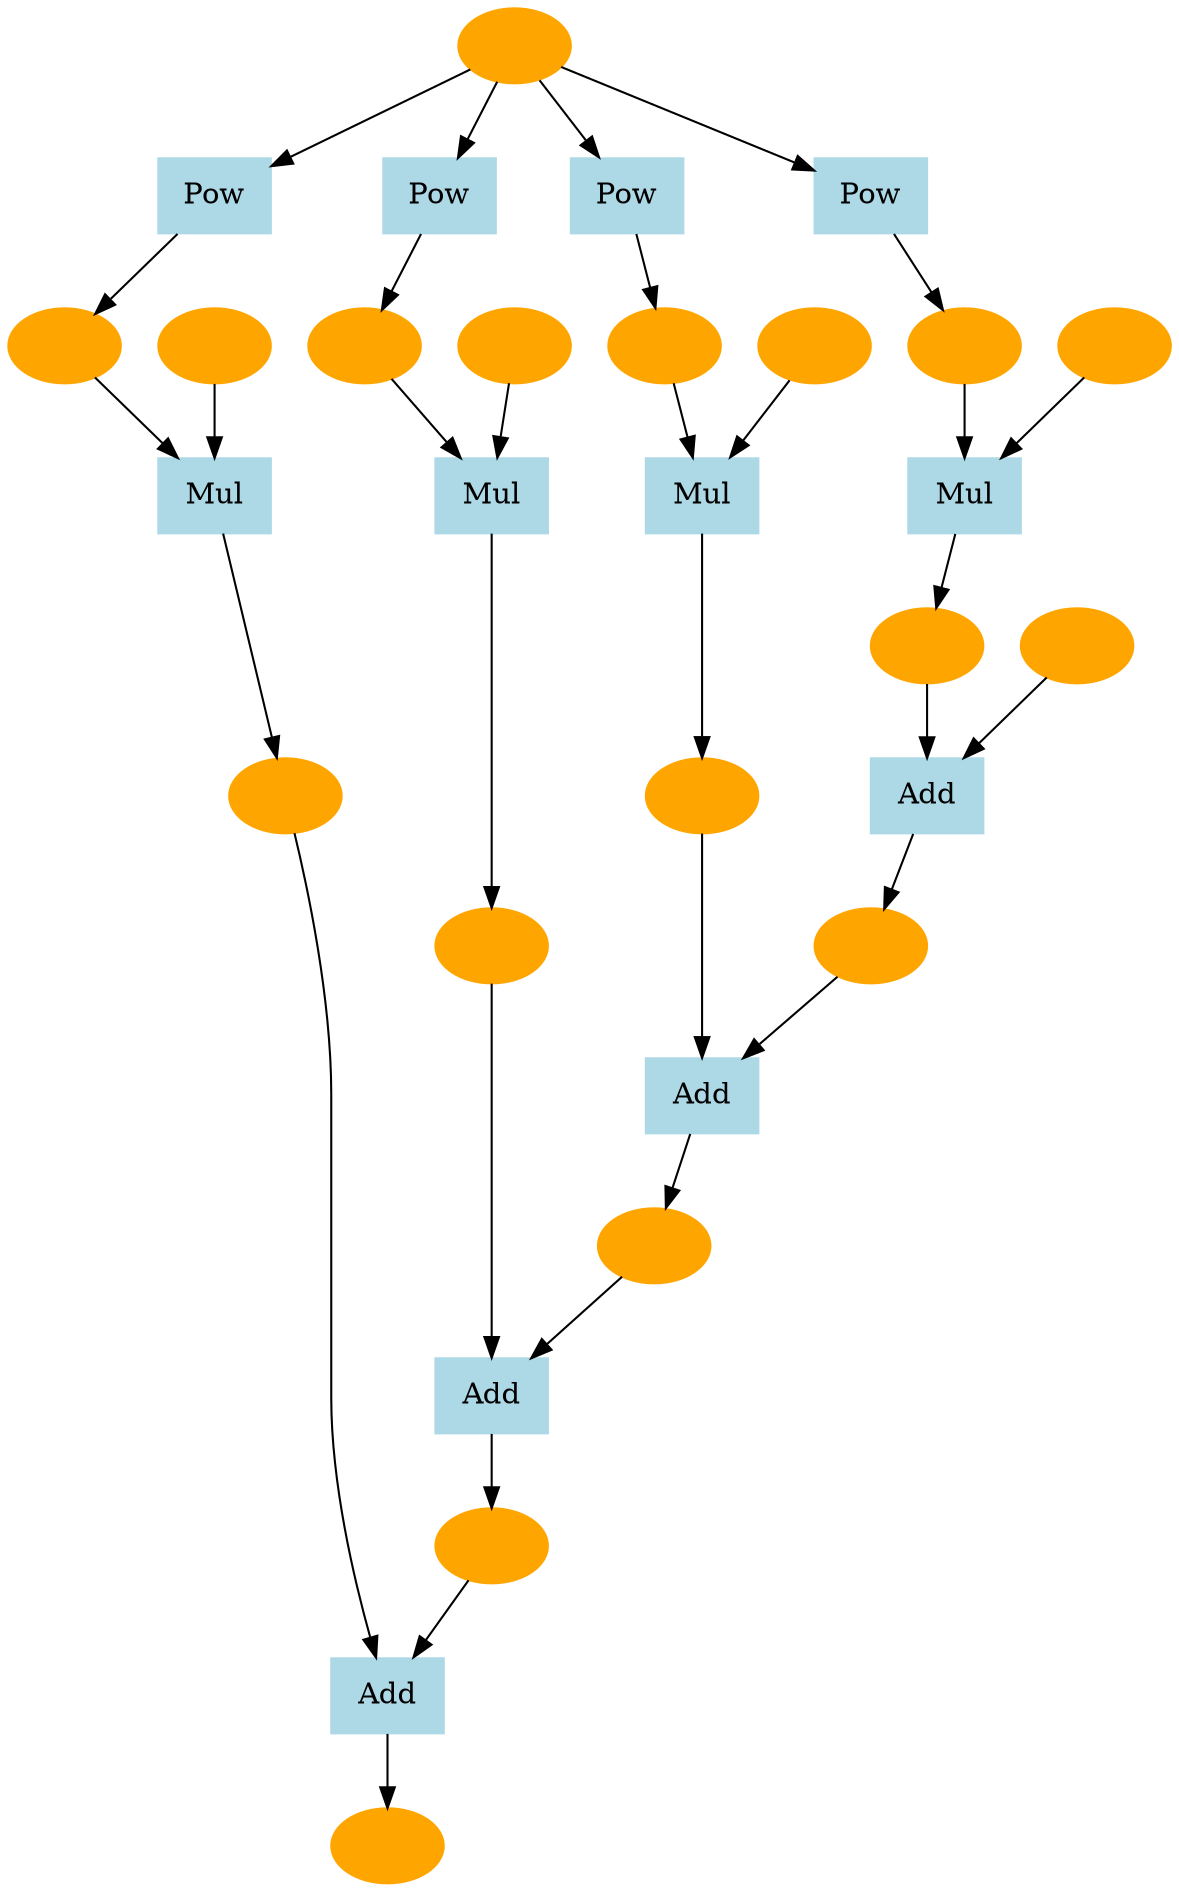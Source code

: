 digraph g {
5626791872 [label="", color=orange, style=filled]
5626791776 [label="Add", color=lightblue, style=filled, shape=box]
5626791200 -> 5626791776
5626791680 -> 5626791776
5626791776 -> 5626791872
5626791200 [label="", color=orange, style=filled]
5626791680 [label="", color=orange, style=filled]
5626791392 [label="Mul", color=lightblue, style=filled, shape=box]
5626791440 -> 5626791392
5626791584 -> 5626791392
5626791392 -> 5626791680
5626791440 [label="", color=orange, style=filled]
5626791584 [label="", color=orange, style=filled]
5626791296 [label="Pow", color=lightblue, style=filled, shape=box]
5627350224 -> 5626791296
5626791296 -> 5626791440
5627350224 [label="", color=orange, style=filled]
5626791104 [label="Add", color=lightblue, style=filled, shape=box]
5626790528 -> 5626791104
5626791008 -> 5626791104
5626791104 -> 5626791200
5626790528 [label="", color=orange, style=filled]
5626791008 [label="", color=orange, style=filled]
5626790720 [label="Mul", color=lightblue, style=filled, shape=box]
5626790768 -> 5626790720
5626790912 -> 5626790720
5626790720 -> 5626791008
5626790768 [label="", color=orange, style=filled]
5626790912 [label="", color=orange, style=filled]
5626790624 [label="Pow", color=lightblue, style=filled, shape=box]
5627350224 -> 5626790624
5626790624 -> 5626790768
5627350224 [label="", color=orange, style=filled]
5626790432 [label="Add", color=lightblue, style=filled, shape=box]
4426128688 -> 5626790432
5626790336 -> 5626790432
5626790432 -> 5626790528
4426128688 [label="", color=orange, style=filled]
5626790336 [label="", color=orange, style=filled]
5626790048 [label="Mul", color=lightblue, style=filled, shape=box]
5626790096 -> 5626790048
5626790240 -> 5626790048
5626790048 -> 5626790336
5626790096 [label="", color=orange, style=filled]
5626790240 [label="", color=orange, style=filled]
5626789952 [label="Pow", color=lightblue, style=filled, shape=box]
5627350224 -> 5626789952
5626789952 -> 5626790096
5627350224 [label="", color=orange, style=filled]
5627350464 [label="Add", color=lightblue, style=filled, shape=box]
5627350608 -> 5627350464
5627349648 -> 5627350464
5627350464 -> 4426128688
5627350608 [label="", color=orange, style=filled]
5627349648 [label="", color=orange, style=filled]
5627349792 [label="Mul", color=lightblue, style=filled, shape=box]
5627350704 -> 5627349792
5627350896 -> 5627349792
5627349792 -> 5627350608
5627350704 [label="", color=orange, style=filled]
5627350896 [label="", color=orange, style=filled]
5627350272 [label="Pow", color=lightblue, style=filled, shape=box]
5627350224 -> 5627350272
5627350272 -> 5627350704
5627350224 [label="", color=orange, style=filled]
}